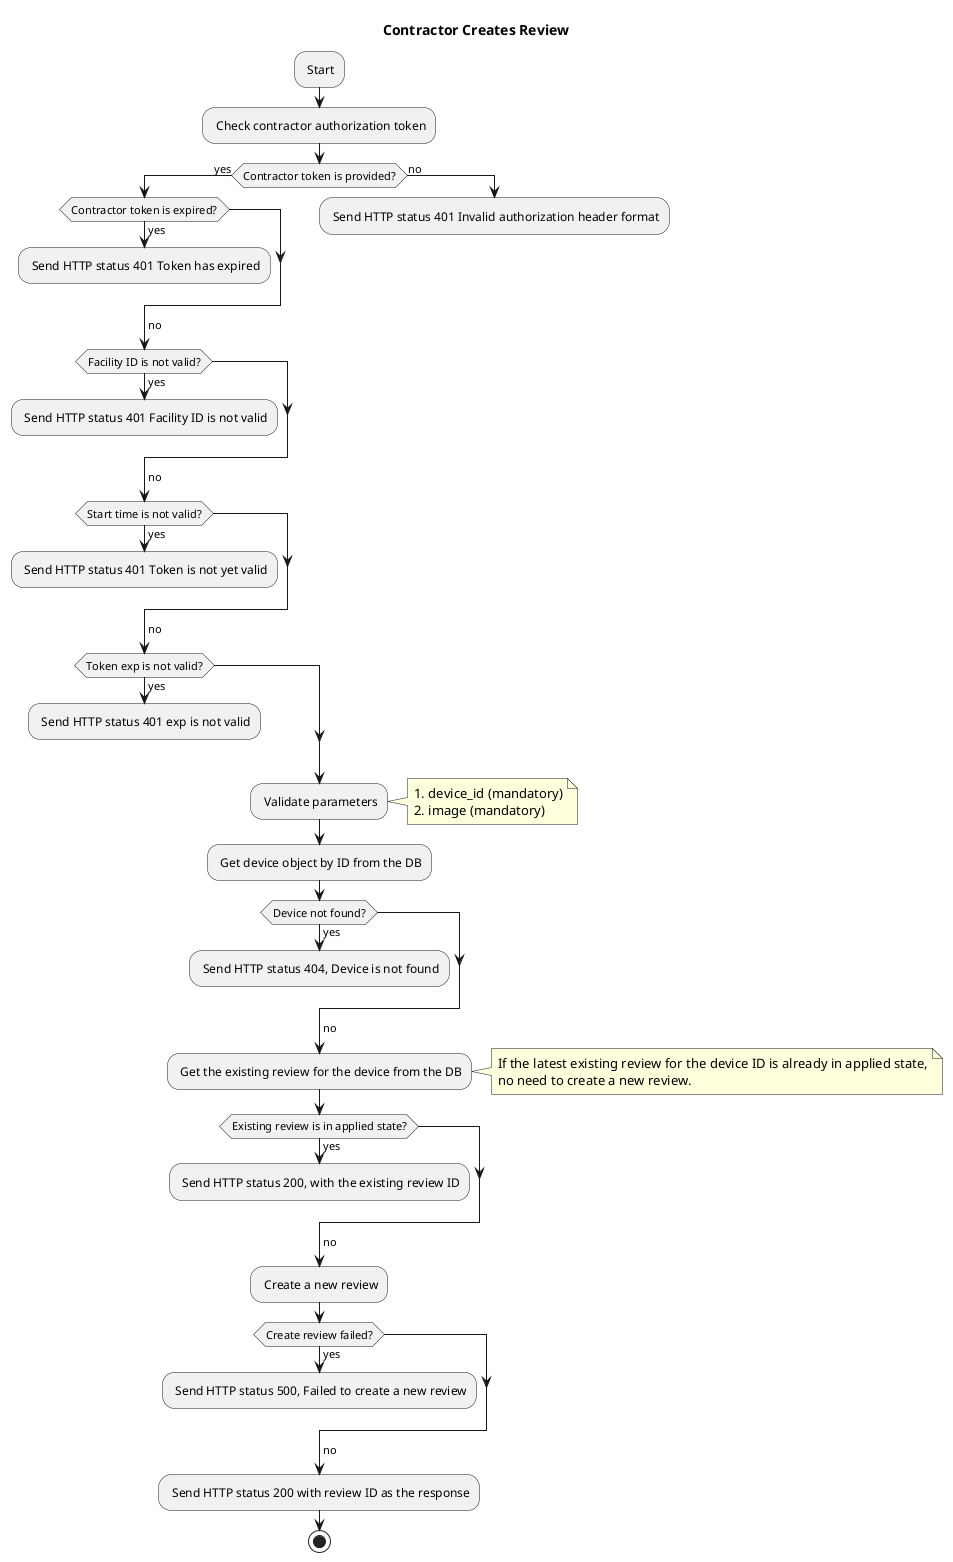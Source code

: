 @startuml contractor create review
title Contractor Creates Review

: Start;
: Check contractor authorization token;
if (Contractor token is provided?) then (yes)
    if (Contractor token is expired?) then (yes)
        : Send HTTP status 401 Token has expired;
        kill
    endif
    ->no;
    if (Facility ID is not valid?) then (yes)
        : Send HTTP status 401 Facility ID is not valid;
        kill
    endif
    ->no;
    if (Start time is not valid?) then (yes)
        : Send HTTP status 401 Token is not yet valid;
        kill
    endif
    ->no;
    if (Token exp is not valid?) then (yes)
        : Send HTTP status 401 exp is not valid;
        kill
    endif
    ->no;
else (no)
    : Send HTTP status 401 Invalid authorization header format;
    kill
endif
: Validate parameters;
note right
    1. device_id (mandatory)
    2. image (mandatory)
end note
: Get device object by ID from the DB;
if (Device not found?) then (yes)
    : Send HTTP status 404, Device is not found;
    kill
endif
->no;
: Get the existing review for the device from the DB;
note right
    If the latest existing review for the device ID is already in applied state,
    no need to create a new review.
end note
if (Existing review is in applied state?) then (yes)
    : Send HTTP status 200, with the existing review ID;
    kill
endif
->no;
: Create a new review;
if (Create review failed?) then (yes)
    : Send HTTP status 500, Failed to create a new review;
    kill
endif
->no;
: Send HTTP status 200 with review ID as the response;
stop
@enduml
